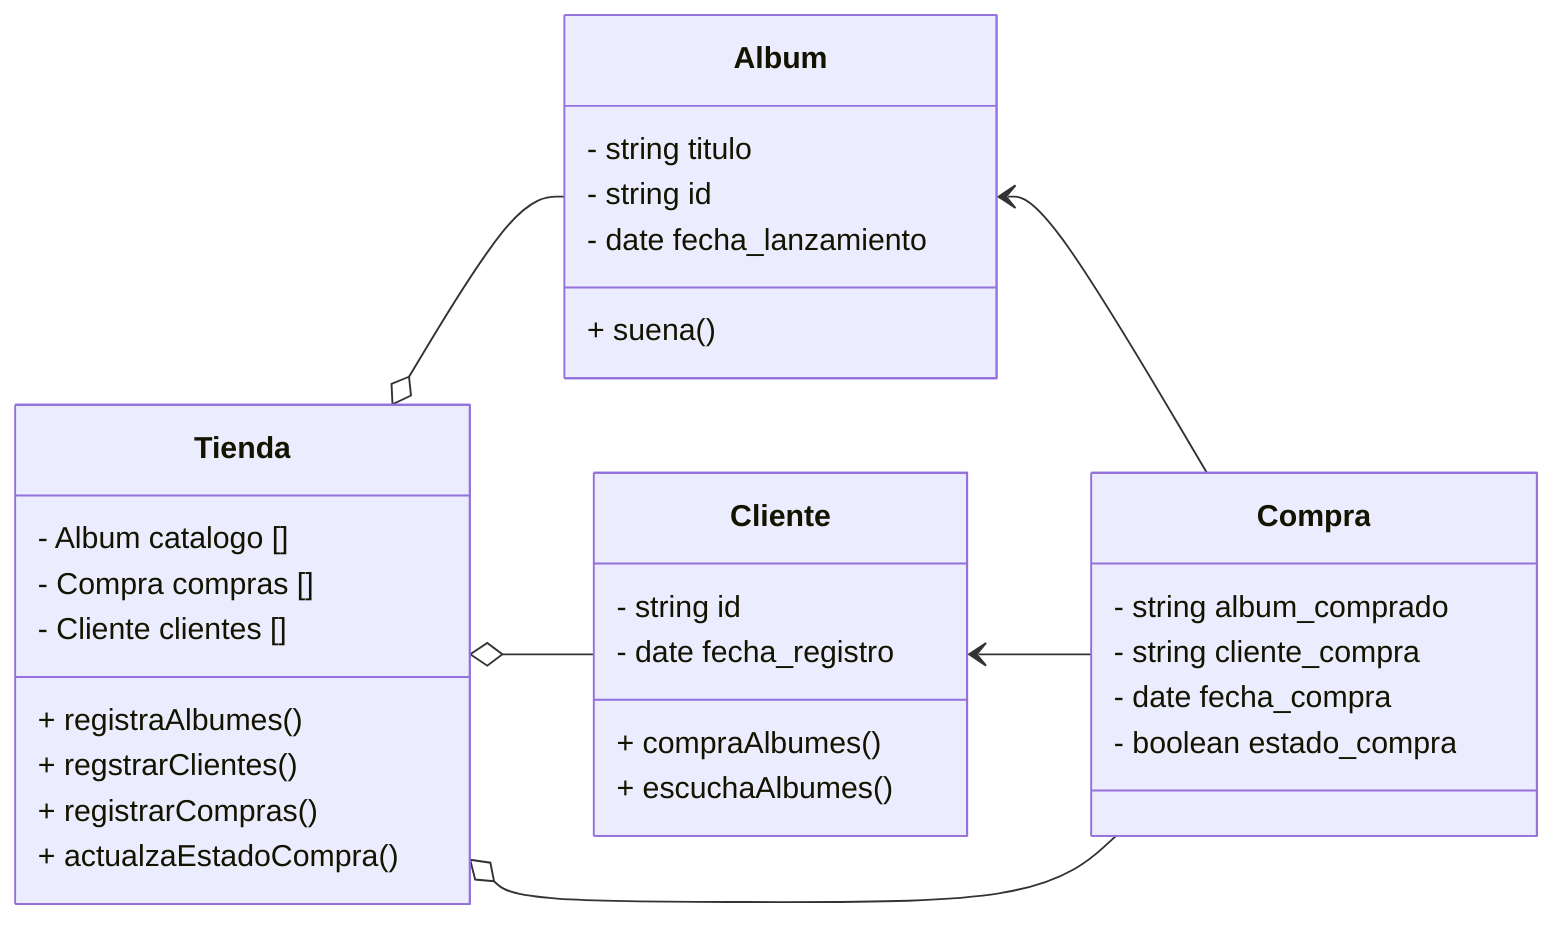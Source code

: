 classDiagram
direction RL
    class Album {
	    - string titulo
	    - string id
	    - date fecha_lanzamiento
	    + suena()
    }

    class Cliente {
	    - string id
	    - date fecha_registro
	    + compraAlbumes()
	    + escuchaAlbumes()
    }

    class Compra {
	    - string album_comprado
	    - string cliente_compra
	    - date fecha_compra
	    - boolean estado_compra
    }

    class Tienda {
	    - Album catalogo []
	    - Compra compras []
	    - Cliente clientes []
	    + registraAlbumes()
	    + regstrarClientes()
	    + registrarCompras()
	    + actualzaEstadoCompra()
    }

    Album --o Tienda
    Cliente --o Tienda
    Compra --o Tienda
    Compra --> Cliente
    Compra --> Album
